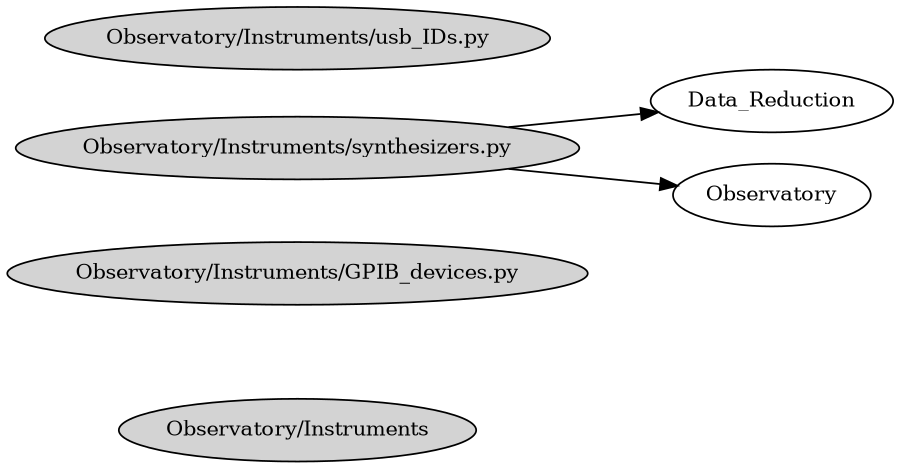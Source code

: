 
# This file was generated by sfood-graph.

strict digraph "dependencies" {
    graph [
        rankdir = "LR",
        overlap = "scale",
        size = "6,5",
        ratio = "compress",
        fontsize = "16",
        fontname = "Helvetica",
        clusterrank = "local"
        ]

       node [
           fontsize=12
           shape=ellipse
//           style=filled
//           shape=box
       ];

//     node [
//         fontsize=7
//       style=ellipse
//     ];

"Observatory/Instruments"  [style=filled];
"Observatory/Instruments/GPIB_devices.py"  [style=filled];
"Observatory/Instruments/synthesizers.py"  [style=filled];
"Observatory/Instruments/synthesizers.py" -> "Data_Reduction";
"Observatory/Instruments/synthesizers.py" -> "Observatory";
"Observatory/Instruments/usb_IDs.py"  [style=filled];


}
